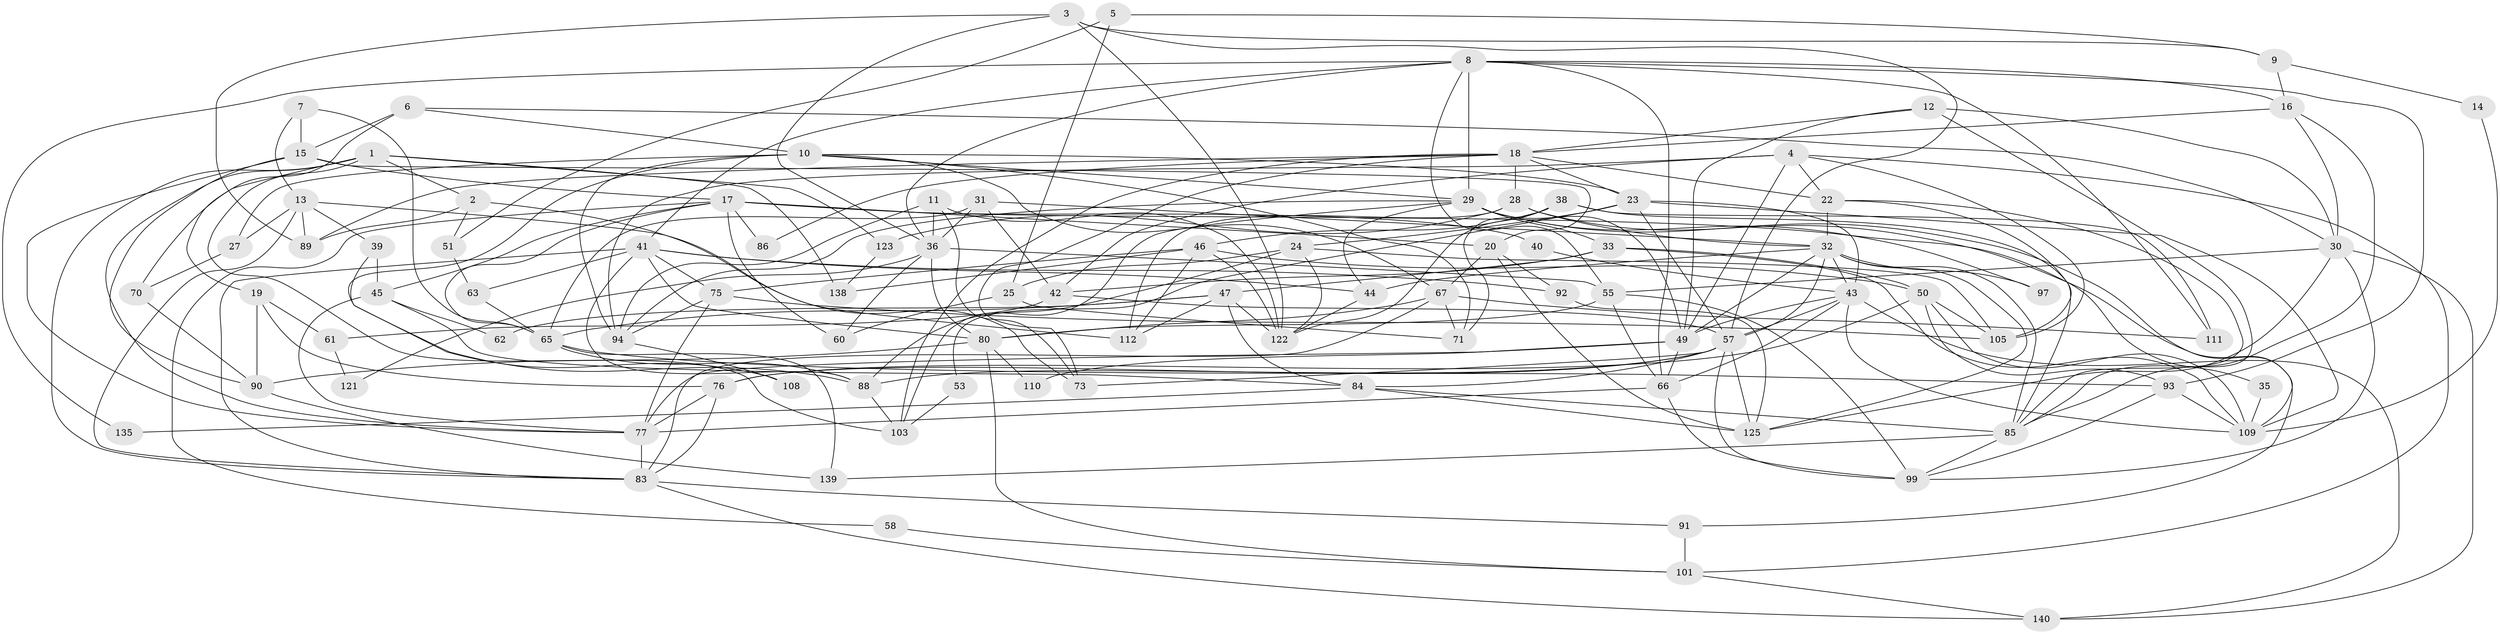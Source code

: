 // original degree distribution, {5: 0.19718309859154928, 2: 0.15492957746478872, 3: 0.2535211267605634, 4: 0.23943661971830985, 6: 0.09859154929577464, 7: 0.056338028169014086}
// Generated by graph-tools (version 1.1) at 2025/41/03/06/25 10:41:54]
// undirected, 93 vertices, 233 edges
graph export_dot {
graph [start="1"]
  node [color=gray90,style=filled];
  1 [super="+52"];
  2 [super="+98"];
  3;
  4 [super="+137"];
  5;
  6;
  7;
  8 [super="+21"];
  9 [super="+69"];
  10 [super="+102"];
  11 [super="+106"];
  12 [super="+114"];
  13 [super="+104"];
  14;
  15 [super="+100"];
  16 [super="+68"];
  17 [super="+115"];
  18 [super="+37"];
  19 [super="+59"];
  20 [super="+26"];
  22;
  23 [super="+72"];
  24;
  25;
  27 [super="+56"];
  28 [super="+95"];
  29 [super="+81"];
  30;
  31 [super="+128"];
  32 [super="+120"];
  33 [super="+34"];
  35;
  36 [super="+64"];
  38;
  39;
  40;
  41 [super="+78"];
  42;
  43 [super="+48"];
  44 [super="+117"];
  45 [super="+79"];
  46 [super="+136"];
  47;
  49 [super="+54"];
  50 [super="+126"];
  51;
  53;
  55 [super="+74"];
  57 [super="+129"];
  58;
  60;
  61;
  62;
  63;
  65 [super="+124"];
  66 [super="+116"];
  67 [super="+87"];
  70;
  71;
  73;
  75 [super="+82"];
  76;
  77 [super="+127"];
  80 [super="+96"];
  83 [super="+130"];
  84;
  85 [super="+107"];
  86;
  88 [super="+131"];
  89;
  90 [super="+132"];
  91;
  92;
  93;
  94 [super="+118"];
  97;
  99 [super="+142"];
  101 [super="+133"];
  103 [super="+119"];
  105;
  108;
  109 [super="+113"];
  110;
  111;
  112;
  121;
  122 [super="+134"];
  123;
  125 [super="+141"];
  135;
  138;
  139;
  140;
  1 -- 83;
  1 -- 77;
  1 -- 103;
  1 -- 138;
  1 -- 123;
  1 -- 70;
  1 -- 2;
  2 -- 89;
  2 -- 73;
  2 -- 51;
  3 -- 89;
  3 -- 9;
  3 -- 57;
  3 -- 36;
  3 -- 122;
  4 -- 49;
  4 -- 42;
  4 -- 101;
  4 -- 105;
  4 -- 94;
  4 -- 22;
  5 -- 51;
  5 -- 25;
  5 -- 9;
  6 -- 15;
  6 -- 30;
  6 -- 10;
  6 -- 19;
  7 -- 13;
  7 -- 15;
  7 -- 65;
  8 -- 93;
  8 -- 66;
  8 -- 36;
  8 -- 111;
  8 -- 16;
  8 -- 55;
  8 -- 41;
  8 -- 29;
  8 -- 135;
  9 -- 16;
  9 -- 14;
  10 -- 29;
  10 -- 23;
  10 -- 108;
  10 -- 27;
  10 -- 71;
  10 -- 94;
  10 -- 67;
  11 -- 94;
  11 -- 36;
  11 -- 73;
  11 -- 122;
  12 -- 85;
  12 -- 49;
  12 -- 18;
  12 -- 30;
  13 -- 83;
  13 -- 89;
  13 -- 112;
  13 -- 27;
  13 -- 39;
  14 -- 109;
  15 -- 20;
  15 -- 17;
  15 -- 90;
  15 -- 77;
  16 -- 30;
  16 -- 18;
  16 -- 85;
  17 -- 20;
  17 -- 40;
  17 -- 58;
  17 -- 86;
  17 -- 35;
  17 -- 60;
  17 -- 45;
  17 -- 65;
  18 -- 22;
  18 -- 23;
  18 -- 86;
  18 -- 103;
  18 -- 73;
  18 -- 89;
  18 -- 28;
  19 -- 76;
  19 -- 61;
  19 -- 90;
  20 -- 92;
  20 -- 125;
  20 -- 67;
  22 -- 105;
  22 -- 32;
  22 -- 85;
  23 -- 43;
  23 -- 53;
  23 -- 24;
  23 -- 57;
  23 -- 109;
  24 -- 88;
  24 -- 105;
  24 -- 25;
  24 -- 122;
  25 -- 71;
  25 -- 60;
  27 -- 70;
  28 -- 91;
  28 -- 32;
  28 -- 123;
  28 -- 112;
  29 -- 49;
  29 -- 33;
  29 -- 97;
  29 -- 44;
  29 -- 109;
  29 -- 103;
  29 -- 94;
  30 -- 55;
  30 -- 99;
  30 -- 140;
  30 -- 125;
  31 -- 42 [weight=2];
  31 -- 32;
  31 -- 65;
  31 -- 36;
  32 -- 125;
  32 -- 44;
  32 -- 97;
  32 -- 43;
  32 -- 57;
  32 -- 49;
  32 -- 85;
  33 -- 47;
  33 -- 42;
  33 -- 109;
  33 -- 50;
  35 -- 109;
  36 -- 60;
  36 -- 80;
  36 -- 121;
  36 -- 55;
  38 -- 122;
  38 -- 71;
  38 -- 111;
  38 -- 46;
  38 -- 85;
  39 -- 88;
  39 -- 45;
  40 -- 43;
  41 -- 63;
  41 -- 75;
  41 -- 88;
  41 -- 83;
  41 -- 92;
  41 -- 44;
  41 -- 80;
  42 -- 57;
  42 -- 61;
  43 -- 49;
  43 -- 140;
  43 -- 109;
  43 -- 57;
  43 -- 66;
  44 -- 122;
  45 -- 77;
  45 -- 62;
  45 -- 84;
  46 -- 122;
  46 -- 112;
  46 -- 50;
  46 -- 138;
  46 -- 75;
  47 -- 112;
  47 -- 84;
  47 -- 62;
  47 -- 122;
  47 -- 65;
  49 -- 77;
  49 -- 110;
  49 -- 66;
  50 -- 93;
  50 -- 105;
  50 -- 76;
  50 -- 109;
  51 -- 63;
  53 -- 103;
  55 -- 99;
  55 -- 66;
  55 -- 80;
  57 -- 76;
  57 -- 84;
  57 -- 99;
  57 -- 88;
  57 -- 73;
  57 -- 125;
  58 -- 101;
  61 -- 121;
  63 -- 65;
  65 -- 88;
  65 -- 139;
  65 -- 93;
  66 -- 99;
  66 -- 77;
  67 -- 111;
  67 -- 80;
  67 -- 83;
  67 -- 71;
  70 -- 90;
  75 -- 94;
  75 -- 105;
  75 -- 77;
  76 -- 77;
  76 -- 83;
  77 -- 83 [weight=2];
  80 -- 110;
  80 -- 90;
  80 -- 101;
  83 -- 91;
  83 -- 140;
  84 -- 85;
  84 -- 125;
  84 -- 135;
  85 -- 99;
  85 -- 139;
  88 -- 103;
  90 -- 139;
  91 -- 101;
  92 -- 125;
  93 -- 99;
  93 -- 109;
  94 -- 108;
  101 -- 140;
  123 -- 138;
}
